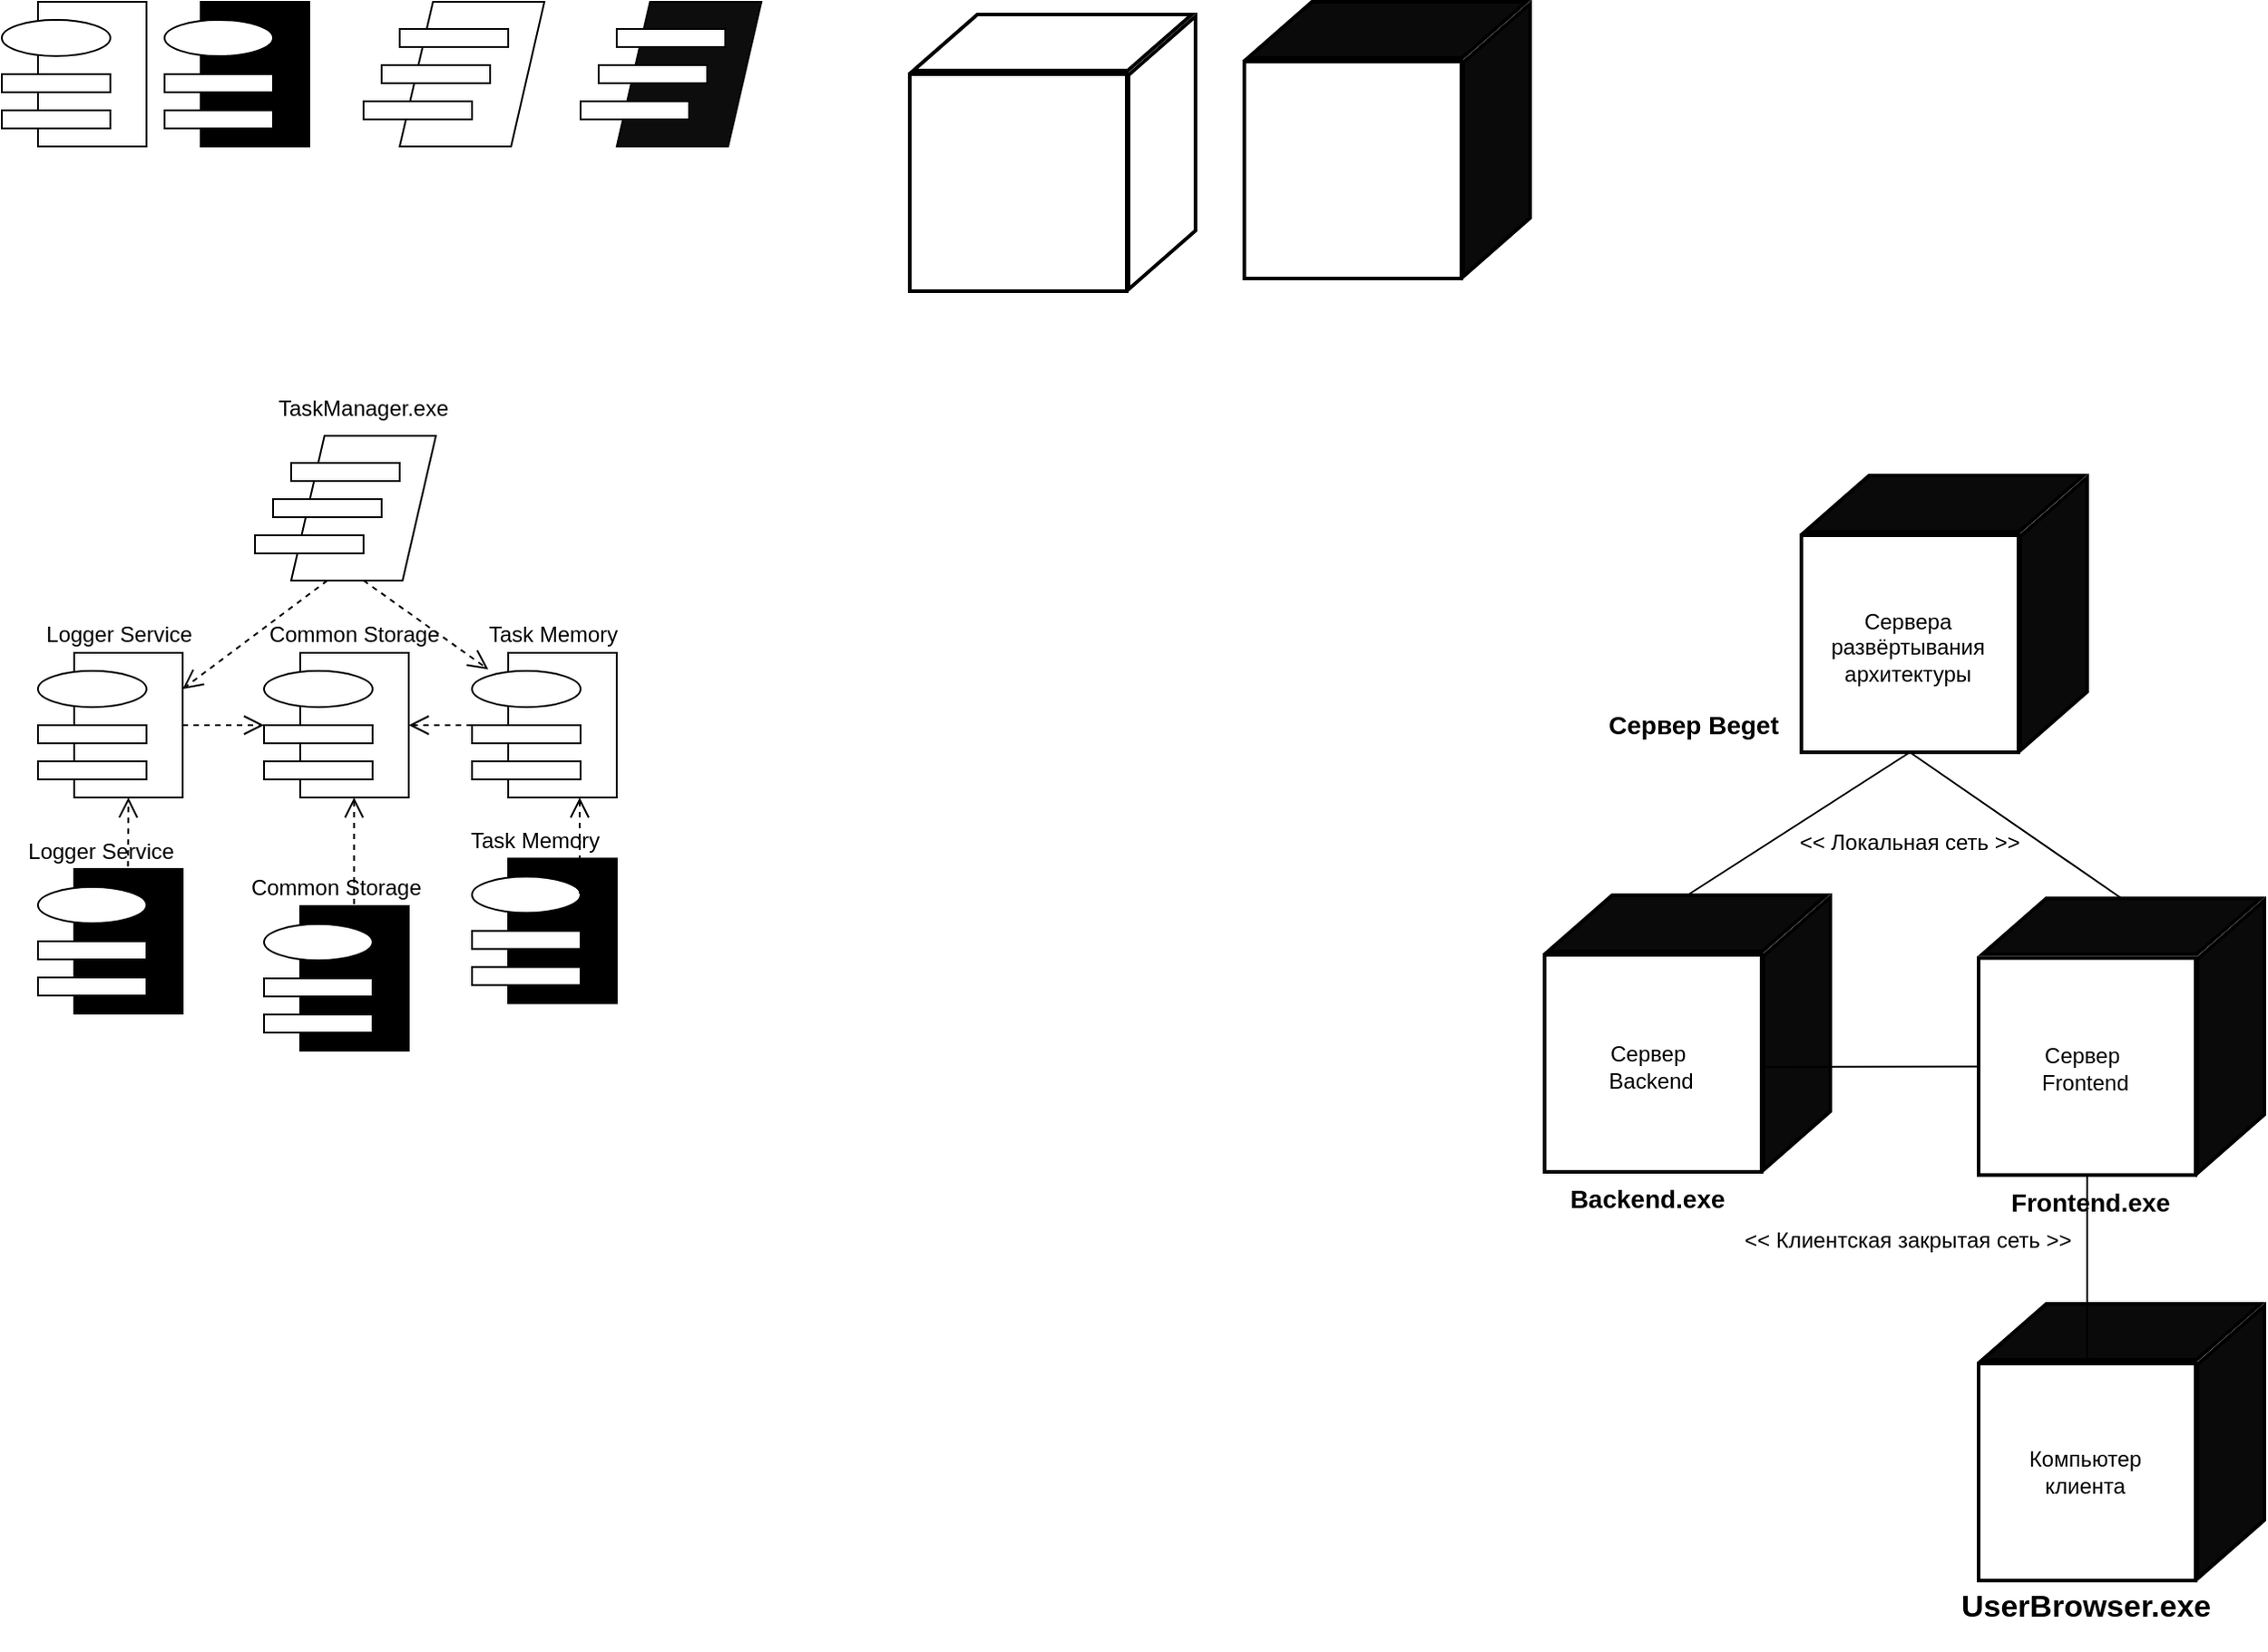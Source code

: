 <mxfile version="22.1.7" type="device" pages="2">
  <diagram name="Страница — 1" id="aznYYlsecAIpknGYzvQr">
    <mxGraphModel dx="1242" dy="873" grid="0" gridSize="10" guides="1" tooltips="1" connect="1" arrows="1" fold="1" page="0" pageScale="1" pageWidth="827" pageHeight="1169" math="0" shadow="0">
      <root>
        <mxCell id="0" />
        <mxCell id="1" parent="0" />
        <mxCell id="as55FZBP9PHz0eSYejkv-1" value="" style="rounded=0;whiteSpace=wrap;html=1;" parent="1" vertex="1">
          <mxGeometry x="40" y="40" width="60" height="80" as="geometry" />
        </mxCell>
        <mxCell id="as55FZBP9PHz0eSYejkv-2" value="" style="rounded=0;whiteSpace=wrap;html=1;" parent="1" vertex="1">
          <mxGeometry x="20" y="100" width="60" height="10" as="geometry" />
        </mxCell>
        <mxCell id="as55FZBP9PHz0eSYejkv-3" value="" style="rounded=0;whiteSpace=wrap;html=1;" parent="1" vertex="1">
          <mxGeometry x="20" y="80" width="60" height="10" as="geometry" />
        </mxCell>
        <mxCell id="as55FZBP9PHz0eSYejkv-4" value="" style="ellipse;whiteSpace=wrap;html=1;" parent="1" vertex="1">
          <mxGeometry x="20" y="50" width="60" height="20" as="geometry" />
        </mxCell>
        <mxCell id="as55FZBP9PHz0eSYejkv-5" value="" style="rounded=0;whiteSpace=wrap;html=1;fillColor=#000000;" parent="1" vertex="1">
          <mxGeometry x="130" y="40" width="60" height="80" as="geometry" />
        </mxCell>
        <mxCell id="as55FZBP9PHz0eSYejkv-6" value="" style="rounded=0;whiteSpace=wrap;html=1;" parent="1" vertex="1">
          <mxGeometry x="110" y="100" width="60" height="10" as="geometry" />
        </mxCell>
        <mxCell id="as55FZBP9PHz0eSYejkv-7" value="" style="rounded=0;whiteSpace=wrap;html=1;" parent="1" vertex="1">
          <mxGeometry x="110" y="80" width="60" height="10" as="geometry" />
        </mxCell>
        <mxCell id="as55FZBP9PHz0eSYejkv-8" value="" style="ellipse;whiteSpace=wrap;html=1;" parent="1" vertex="1">
          <mxGeometry x="110" y="50" width="60" height="20" as="geometry" />
        </mxCell>
        <mxCell id="as55FZBP9PHz0eSYejkv-9" value="" style="shape=parallelogram;html=1;strokeWidth=1;perimeter=parallelogramPerimeter;whiteSpace=wrap;rounded=0;arcSize=12;size=0.23;" parent="1" vertex="1">
          <mxGeometry x="240" y="40" width="80" height="80" as="geometry" />
        </mxCell>
        <mxCell id="as55FZBP9PHz0eSYejkv-11" value="" style="rounded=0;whiteSpace=wrap;html=1;" parent="1" vertex="1">
          <mxGeometry x="230" y="75" width="60" height="10" as="geometry" />
        </mxCell>
        <mxCell id="as55FZBP9PHz0eSYejkv-12" value="" style="rounded=0;whiteSpace=wrap;html=1;" parent="1" vertex="1">
          <mxGeometry x="220" y="95" width="60" height="10" as="geometry" />
        </mxCell>
        <mxCell id="as55FZBP9PHz0eSYejkv-13" value="" style="rounded=0;whiteSpace=wrap;html=1;" parent="1" vertex="1">
          <mxGeometry x="240" y="55" width="60" height="10" as="geometry" />
        </mxCell>
        <mxCell id="as55FZBP9PHz0eSYejkv-14" value="" style="shape=parallelogram;html=1;strokeWidth=1;perimeter=parallelogramPerimeter;whiteSpace=wrap;rounded=0;arcSize=12;size=0.23;fillColor=#0D0D0D;" parent="1" vertex="1">
          <mxGeometry x="360" y="40" width="80" height="80" as="geometry" />
        </mxCell>
        <mxCell id="as55FZBP9PHz0eSYejkv-15" value="" style="rounded=0;whiteSpace=wrap;html=1;" parent="1" vertex="1">
          <mxGeometry x="350" y="75" width="60" height="10" as="geometry" />
        </mxCell>
        <mxCell id="as55FZBP9PHz0eSYejkv-16" value="" style="rounded=0;whiteSpace=wrap;html=1;" parent="1" vertex="1">
          <mxGeometry x="340" y="95" width="60" height="10" as="geometry" />
        </mxCell>
        <mxCell id="as55FZBP9PHz0eSYejkv-17" value="" style="rounded=0;whiteSpace=wrap;html=1;" parent="1" vertex="1">
          <mxGeometry x="360" y="55" width="60" height="10" as="geometry" />
        </mxCell>
        <mxCell id="as55FZBP9PHz0eSYejkv-19" value="" style="shape=parallelogram;html=1;strokeWidth=1;perimeter=parallelogramPerimeter;whiteSpace=wrap;rounded=0;arcSize=12;size=0.23;" parent="1" vertex="1">
          <mxGeometry x="180" y="280" width="80" height="80" as="geometry" />
        </mxCell>
        <mxCell id="as55FZBP9PHz0eSYejkv-20" value="" style="rounded=0;whiteSpace=wrap;html=1;" parent="1" vertex="1">
          <mxGeometry x="170" y="315" width="60" height="10" as="geometry" />
        </mxCell>
        <mxCell id="as55FZBP9PHz0eSYejkv-21" value="" style="rounded=0;whiteSpace=wrap;html=1;" parent="1" vertex="1">
          <mxGeometry x="160" y="335" width="60" height="10" as="geometry" />
        </mxCell>
        <mxCell id="as55FZBP9PHz0eSYejkv-22" value="" style="rounded=0;whiteSpace=wrap;html=1;" parent="1" vertex="1">
          <mxGeometry x="180" y="295" width="60" height="10" as="geometry" />
        </mxCell>
        <mxCell id="as55FZBP9PHz0eSYejkv-23" value="TaskManager.exe" style="text;html=1;strokeColor=none;fillColor=none;align=center;verticalAlign=middle;whiteSpace=wrap;rounded=0;" parent="1" vertex="1">
          <mxGeometry x="160" y="250" width="120" height="30" as="geometry" />
        </mxCell>
        <mxCell id="as55FZBP9PHz0eSYejkv-24" value="" style="rounded=0;whiteSpace=wrap;html=1;" parent="1" vertex="1">
          <mxGeometry x="60" y="400" width="60" height="80" as="geometry" />
        </mxCell>
        <mxCell id="as55FZBP9PHz0eSYejkv-25" value="" style="rounded=0;whiteSpace=wrap;html=1;" parent="1" vertex="1">
          <mxGeometry x="40" y="460" width="60" height="10" as="geometry" />
        </mxCell>
        <mxCell id="as55FZBP9PHz0eSYejkv-26" value="" style="rounded=0;whiteSpace=wrap;html=1;" parent="1" vertex="1">
          <mxGeometry x="40" y="440" width="60" height="10" as="geometry" />
        </mxCell>
        <mxCell id="as55FZBP9PHz0eSYejkv-27" value="" style="ellipse;whiteSpace=wrap;html=1;" parent="1" vertex="1">
          <mxGeometry x="40" y="410" width="60" height="20" as="geometry" />
        </mxCell>
        <mxCell id="as55FZBP9PHz0eSYejkv-28" value="" style="endArrow=open;html=1;rounded=0;endFill=0;dashed=1;endSize=9;exitX=0.25;exitY=1;exitDx=0;exitDy=0;entryX=1;entryY=0.25;entryDx=0;entryDy=0;" parent="1" source="as55FZBP9PHz0eSYejkv-19" target="as55FZBP9PHz0eSYejkv-24" edge="1">
          <mxGeometry width="50" height="50" relative="1" as="geometry">
            <mxPoint x="25" y="280" as="sourcePoint" />
            <mxPoint x="75" y="230" as="targetPoint" />
          </mxGeometry>
        </mxCell>
        <mxCell id="as55FZBP9PHz0eSYejkv-29" value="Logger Service" style="text;html=1;strokeColor=none;fillColor=none;align=center;verticalAlign=middle;whiteSpace=wrap;rounded=0;" parent="1" vertex="1">
          <mxGeometry x="40" y="380" width="90" height="20" as="geometry" />
        </mxCell>
        <mxCell id="as55FZBP9PHz0eSYejkv-30" value="" style="rounded=0;whiteSpace=wrap;html=1;fillColor=#000000;" parent="1" vertex="1">
          <mxGeometry x="60" y="519.5" width="60" height="80" as="geometry" />
        </mxCell>
        <mxCell id="as55FZBP9PHz0eSYejkv-31" value="" style="rounded=0;whiteSpace=wrap;html=1;" parent="1" vertex="1">
          <mxGeometry x="40" y="579.5" width="60" height="10" as="geometry" />
        </mxCell>
        <mxCell id="as55FZBP9PHz0eSYejkv-32" value="" style="rounded=0;whiteSpace=wrap;html=1;" parent="1" vertex="1">
          <mxGeometry x="40" y="559.5" width="60" height="10" as="geometry" />
        </mxCell>
        <mxCell id="as55FZBP9PHz0eSYejkv-33" value="" style="ellipse;whiteSpace=wrap;html=1;" parent="1" vertex="1">
          <mxGeometry x="40" y="529.5" width="60" height="20" as="geometry" />
        </mxCell>
        <mxCell id="as55FZBP9PHz0eSYejkv-34" value="Logger Service" style="text;html=1;strokeColor=none;fillColor=none;align=center;verticalAlign=middle;whiteSpace=wrap;rounded=0;" parent="1" vertex="1">
          <mxGeometry x="30" y="499.5" width="90" height="20" as="geometry" />
        </mxCell>
        <mxCell id="as55FZBP9PHz0eSYejkv-35" value="" style="endArrow=open;html=1;rounded=0;endFill=0;dashed=1;endSize=9;exitX=0.664;exitY=0.933;exitDx=0;exitDy=0;entryX=0.5;entryY=1;entryDx=0;entryDy=0;exitPerimeter=0;" parent="1" source="as55FZBP9PHz0eSYejkv-34" target="as55FZBP9PHz0eSYejkv-24" edge="1">
          <mxGeometry width="50" height="50" relative="1" as="geometry">
            <mxPoint x="230" y="370" as="sourcePoint" />
            <mxPoint x="130" y="430" as="targetPoint" />
          </mxGeometry>
        </mxCell>
        <mxCell id="as55FZBP9PHz0eSYejkv-36" value="" style="rounded=0;whiteSpace=wrap;html=1;" parent="1" vertex="1">
          <mxGeometry x="300" y="400" width="60" height="80" as="geometry" />
        </mxCell>
        <mxCell id="as55FZBP9PHz0eSYejkv-37" value="" style="rounded=0;whiteSpace=wrap;html=1;" parent="1" vertex="1">
          <mxGeometry x="280" y="460" width="60" height="10" as="geometry" />
        </mxCell>
        <mxCell id="as55FZBP9PHz0eSYejkv-38" value="" style="rounded=0;whiteSpace=wrap;html=1;" parent="1" vertex="1">
          <mxGeometry x="280" y="440" width="60" height="10" as="geometry" />
        </mxCell>
        <mxCell id="as55FZBP9PHz0eSYejkv-39" value="" style="ellipse;whiteSpace=wrap;html=1;" parent="1" vertex="1">
          <mxGeometry x="280" y="410" width="60" height="20" as="geometry" />
        </mxCell>
        <mxCell id="as55FZBP9PHz0eSYejkv-40" value="Task Memory" style="text;html=1;strokeColor=none;fillColor=none;align=center;verticalAlign=middle;whiteSpace=wrap;rounded=0;" parent="1" vertex="1">
          <mxGeometry x="280" y="380" width="90" height="20" as="geometry" />
        </mxCell>
        <mxCell id="as55FZBP9PHz0eSYejkv-41" value="" style="rounded=0;whiteSpace=wrap;html=1;fillColor=#000000;" parent="1" vertex="1">
          <mxGeometry x="300" y="513.75" width="60" height="80" as="geometry" />
        </mxCell>
        <mxCell id="as55FZBP9PHz0eSYejkv-42" value="" style="rounded=0;whiteSpace=wrap;html=1;" parent="1" vertex="1">
          <mxGeometry x="280" y="573.75" width="60" height="10" as="geometry" />
        </mxCell>
        <mxCell id="as55FZBP9PHz0eSYejkv-43" value="" style="rounded=0;whiteSpace=wrap;html=1;" parent="1" vertex="1">
          <mxGeometry x="280" y="553.75" width="60" height="10" as="geometry" />
        </mxCell>
        <mxCell id="as55FZBP9PHz0eSYejkv-44" value="" style="ellipse;whiteSpace=wrap;html=1;" parent="1" vertex="1">
          <mxGeometry x="280" y="523.75" width="60" height="20" as="geometry" />
        </mxCell>
        <mxCell id="as55FZBP9PHz0eSYejkv-45" value="Task Memory" style="text;html=1;strokeColor=none;fillColor=none;align=center;verticalAlign=middle;whiteSpace=wrap;rounded=0;" parent="1" vertex="1">
          <mxGeometry x="270" y="493.75" width="90" height="20" as="geometry" />
        </mxCell>
        <mxCell id="as55FZBP9PHz0eSYejkv-46" value="" style="endArrow=open;html=1;rounded=0;endFill=0;dashed=1;endSize=9;exitX=0.5;exitY=1;exitDx=0;exitDy=0;entryX=0.15;entryY=-0.043;entryDx=0;entryDy=0;entryPerimeter=0;" parent="1" source="as55FZBP9PHz0eSYejkv-19" target="as55FZBP9PHz0eSYejkv-39" edge="1">
          <mxGeometry width="50" height="50" relative="1" as="geometry">
            <mxPoint x="230" y="370" as="sourcePoint" />
            <mxPoint x="130" y="430" as="targetPoint" />
          </mxGeometry>
        </mxCell>
        <mxCell id="as55FZBP9PHz0eSYejkv-47" value="" style="endArrow=open;html=1;rounded=0;endFill=0;dashed=1;endSize=9;exitX=0.664;exitY=0.933;exitDx=0;exitDy=0;entryX=0.5;entryY=1;entryDx=0;entryDy=0;exitPerimeter=0;" parent="1" edge="1">
          <mxGeometry width="50" height="50" relative="1" as="geometry">
            <mxPoint x="339.52" y="539" as="sourcePoint" />
            <mxPoint x="339.52" y="480" as="targetPoint" />
          </mxGeometry>
        </mxCell>
        <mxCell id="as55FZBP9PHz0eSYejkv-49" value="" style="rounded=0;whiteSpace=wrap;html=1;" parent="1" vertex="1">
          <mxGeometry x="185" y="400" width="60" height="80" as="geometry" />
        </mxCell>
        <mxCell id="as55FZBP9PHz0eSYejkv-50" value="" style="rounded=0;whiteSpace=wrap;html=1;" parent="1" vertex="1">
          <mxGeometry x="165" y="460" width="60" height="10" as="geometry" />
        </mxCell>
        <mxCell id="as55FZBP9PHz0eSYejkv-51" value="" style="rounded=0;whiteSpace=wrap;html=1;" parent="1" vertex="1">
          <mxGeometry x="165" y="440" width="60" height="10" as="geometry" />
        </mxCell>
        <mxCell id="as55FZBP9PHz0eSYejkv-52" value="" style="ellipse;whiteSpace=wrap;html=1;" parent="1" vertex="1">
          <mxGeometry x="165" y="410" width="60" height="20" as="geometry" />
        </mxCell>
        <mxCell id="as55FZBP9PHz0eSYejkv-53" value="Common Storage" style="text;html=1;strokeColor=none;fillColor=none;align=center;verticalAlign=middle;whiteSpace=wrap;rounded=0;" parent="1" vertex="1">
          <mxGeometry x="165" y="380" width="100" height="20" as="geometry" />
        </mxCell>
        <mxCell id="as55FZBP9PHz0eSYejkv-54" value="" style="rounded=0;whiteSpace=wrap;html=1;fillColor=#000000;" parent="1" vertex="1">
          <mxGeometry x="185" y="540" width="60" height="80" as="geometry" />
        </mxCell>
        <mxCell id="as55FZBP9PHz0eSYejkv-55" value="" style="rounded=0;whiteSpace=wrap;html=1;" parent="1" vertex="1">
          <mxGeometry x="165" y="600" width="60" height="10" as="geometry" />
        </mxCell>
        <mxCell id="as55FZBP9PHz0eSYejkv-56" value="" style="rounded=0;whiteSpace=wrap;html=1;" parent="1" vertex="1">
          <mxGeometry x="165" y="580" width="60" height="10" as="geometry" />
        </mxCell>
        <mxCell id="as55FZBP9PHz0eSYejkv-57" value="" style="ellipse;whiteSpace=wrap;html=1;" parent="1" vertex="1">
          <mxGeometry x="165" y="550" width="60" height="20" as="geometry" />
        </mxCell>
        <mxCell id="as55FZBP9PHz0eSYejkv-58" value="Common Storage" style="text;html=1;strokeColor=none;fillColor=none;align=center;verticalAlign=middle;whiteSpace=wrap;rounded=0;" parent="1" vertex="1">
          <mxGeometry x="155" y="520" width="100" height="20" as="geometry" />
        </mxCell>
        <mxCell id="as55FZBP9PHz0eSYejkv-59" value="" style="endArrow=open;html=1;rounded=0;endFill=0;dashed=1;endSize=9;exitX=0.664;exitY=0.933;exitDx=0;exitDy=0;entryX=0.5;entryY=1;entryDx=0;entryDy=0;exitPerimeter=0;" parent="1" edge="1">
          <mxGeometry width="50" height="50" relative="1" as="geometry">
            <mxPoint x="214.76" y="539" as="sourcePoint" />
            <mxPoint x="214.76" y="480" as="targetPoint" />
          </mxGeometry>
        </mxCell>
        <mxCell id="as55FZBP9PHz0eSYejkv-62" value="" style="shape=parallelogram;html=1;strokeWidth=2;perimeter=parallelogramPerimeter;whiteSpace=wrap;rounded=0;arcSize=12;size=0.23;" parent="1" vertex="1">
          <mxGeometry x="524" y="47" width="154" height="31" as="geometry" />
        </mxCell>
        <mxCell id="as55FZBP9PHz0eSYejkv-63" value="" style="rounded=0;whiteSpace=wrap;html=1;strokeWidth=2;" parent="1" vertex="1">
          <mxGeometry x="522" y="80" width="120" height="120" as="geometry" />
        </mxCell>
        <mxCell id="as55FZBP9PHz0eSYejkv-64" value="" style="shape=parallelogram;html=1;strokeWidth=2;perimeter=parallelogramPerimeter;whiteSpace=wrap;rounded=0;arcSize=12;size=0.215;rotation=90;flipH=1;" parent="1" vertex="1">
          <mxGeometry x="586" y="105" width="151" height="37" as="geometry" />
        </mxCell>
        <mxCell id="as55FZBP9PHz0eSYejkv-65" value="" style="shape=parallelogram;html=1;strokeWidth=2;perimeter=parallelogramPerimeter;whiteSpace=wrap;rounded=0;arcSize=12;size=0.23;fillColor=#0A0A0A;" parent="1" vertex="1">
          <mxGeometry x="709" y="40" width="154" height="31" as="geometry" />
        </mxCell>
        <mxCell id="as55FZBP9PHz0eSYejkv-66" value="" style="rounded=0;whiteSpace=wrap;html=1;strokeWidth=2;" parent="1" vertex="1">
          <mxGeometry x="707" y="73" width="120" height="120" as="geometry" />
        </mxCell>
        <mxCell id="as55FZBP9PHz0eSYejkv-67" value="" style="shape=parallelogram;html=1;strokeWidth=2;perimeter=parallelogramPerimeter;whiteSpace=wrap;rounded=0;arcSize=12;size=0.215;rotation=90;flipH=1;fillColor=#0A0A0A;" parent="1" vertex="1">
          <mxGeometry x="771" y="98" width="151" height="37" as="geometry" />
        </mxCell>
        <mxCell id="as55FZBP9PHz0eSYejkv-68" value="" style="shape=parallelogram;html=1;strokeWidth=2;perimeter=parallelogramPerimeter;whiteSpace=wrap;rounded=0;arcSize=12;size=0.23;fillColor=#0A0A0A;" parent="1" vertex="1">
          <mxGeometry x="1017" y="302" width="154" height="31" as="geometry" />
        </mxCell>
        <mxCell id="as55FZBP9PHz0eSYejkv-69" value="" style="rounded=0;whiteSpace=wrap;html=1;strokeWidth=2;" parent="1" vertex="1">
          <mxGeometry x="1015" y="335" width="120" height="120" as="geometry" />
        </mxCell>
        <mxCell id="as55FZBP9PHz0eSYejkv-70" value="" style="shape=parallelogram;html=1;strokeWidth=2;perimeter=parallelogramPerimeter;whiteSpace=wrap;rounded=0;arcSize=12;size=0.215;rotation=90;flipH=1;fillColor=#0A0A0A;" parent="1" vertex="1">
          <mxGeometry x="1079" y="360" width="151" height="37" as="geometry" />
        </mxCell>
        <mxCell id="as55FZBP9PHz0eSYejkv-71" value="Сервера&lt;br&gt;развёртывания&lt;br&gt;архитектуры" style="text;html=1;strokeColor=none;fillColor=none;align=center;verticalAlign=middle;whiteSpace=wrap;rounded=0;" parent="1" vertex="1">
          <mxGeometry x="1022" y="344" width="104" height="105" as="geometry" />
        </mxCell>
        <mxCell id="as55FZBP9PHz0eSYejkv-72" value="" style="shape=parallelogram;html=1;strokeWidth=2;perimeter=parallelogramPerimeter;whiteSpace=wrap;rounded=0;arcSize=12;size=0.23;fillColor=#0A0A0A;" parent="1" vertex="1">
          <mxGeometry x="875" y="534" width="154" height="31" as="geometry" />
        </mxCell>
        <mxCell id="as55FZBP9PHz0eSYejkv-73" value="" style="rounded=0;whiteSpace=wrap;html=1;strokeWidth=2;" parent="1" vertex="1">
          <mxGeometry x="873" y="567" width="120" height="120" as="geometry" />
        </mxCell>
        <mxCell id="as55FZBP9PHz0eSYejkv-74" value="" style="shape=parallelogram;html=1;strokeWidth=2;perimeter=parallelogramPerimeter;whiteSpace=wrap;rounded=0;arcSize=12;size=0.215;rotation=90;flipH=1;fillColor=#0A0A0A;" parent="1" vertex="1">
          <mxGeometry x="937" y="592" width="151" height="37" as="geometry" />
        </mxCell>
        <mxCell id="as55FZBP9PHz0eSYejkv-75" value="Сервер&amp;nbsp;&lt;br&gt;Backend" style="text;html=1;strokeColor=none;fillColor=none;align=center;verticalAlign=middle;whiteSpace=wrap;rounded=0;" parent="1" vertex="1">
          <mxGeometry x="880" y="576" width="104" height="105" as="geometry" />
        </mxCell>
        <mxCell id="as55FZBP9PHz0eSYejkv-76" value="" style="shape=parallelogram;html=1;strokeWidth=2;perimeter=parallelogramPerimeter;whiteSpace=wrap;rounded=0;arcSize=12;size=0.23;fillColor=#0A0A0A;" parent="1" vertex="1">
          <mxGeometry x="1115" y="535.75" width="154" height="31" as="geometry" />
        </mxCell>
        <mxCell id="as55FZBP9PHz0eSYejkv-77" value="" style="rounded=0;whiteSpace=wrap;html=1;strokeWidth=2;" parent="1" vertex="1">
          <mxGeometry x="1113" y="568.75" width="120" height="120" as="geometry" />
        </mxCell>
        <mxCell id="as55FZBP9PHz0eSYejkv-78" value="" style="shape=parallelogram;html=1;strokeWidth=2;perimeter=parallelogramPerimeter;whiteSpace=wrap;rounded=0;arcSize=12;size=0.215;rotation=90;flipH=1;fillColor=#0A0A0A;" parent="1" vertex="1">
          <mxGeometry x="1177" y="593.75" width="151" height="37" as="geometry" />
        </mxCell>
        <mxCell id="as55FZBP9PHz0eSYejkv-79" value="Сервер&amp;nbsp;&lt;br&gt;Frontend" style="text;html=1;strokeColor=none;fillColor=none;align=center;verticalAlign=middle;whiteSpace=wrap;rounded=0;" parent="1" vertex="1">
          <mxGeometry x="1120" y="577.75" width="104" height="105" as="geometry" />
        </mxCell>
        <mxCell id="as55FZBP9PHz0eSYejkv-96" value="" style="endArrow=none;html=1;rounded=0;exitX=0.5;exitY=0;exitDx=0;exitDy=0;entryX=0.5;entryY=1;entryDx=0;entryDy=0;" parent="1" source="as55FZBP9PHz0eSYejkv-72" target="as55FZBP9PHz0eSYejkv-69" edge="1">
          <mxGeometry width="50" height="50" relative="1" as="geometry">
            <mxPoint x="1005" y="505" as="sourcePoint" />
            <mxPoint x="1055" y="455" as="targetPoint" />
          </mxGeometry>
        </mxCell>
        <mxCell id="as55FZBP9PHz0eSYejkv-102" value="" style="shape=parallelogram;html=1;strokeWidth=2;perimeter=parallelogramPerimeter;whiteSpace=wrap;rounded=0;arcSize=12;size=0.23;fillColor=#0A0A0A;" parent="1" vertex="1">
          <mxGeometry x="1115" y="760" width="154" height="31" as="geometry" />
        </mxCell>
        <mxCell id="as55FZBP9PHz0eSYejkv-103" value="" style="rounded=0;whiteSpace=wrap;html=1;strokeWidth=2;" parent="1" vertex="1">
          <mxGeometry x="1113" y="793" width="120" height="120" as="geometry" />
        </mxCell>
        <mxCell id="as55FZBP9PHz0eSYejkv-104" value="" style="shape=parallelogram;html=1;strokeWidth=2;perimeter=parallelogramPerimeter;whiteSpace=wrap;rounded=0;arcSize=12;size=0.215;rotation=90;flipH=1;fillColor=#0A0A0A;" parent="1" vertex="1">
          <mxGeometry x="1177" y="818" width="151" height="37" as="geometry" />
        </mxCell>
        <mxCell id="as55FZBP9PHz0eSYejkv-105" value="Компьютер&lt;br&gt;клиента" style="text;html=1;strokeColor=none;fillColor=none;align=center;verticalAlign=middle;whiteSpace=wrap;rounded=0;" parent="1" vertex="1">
          <mxGeometry x="1120" y="800.5" width="104" height="105" as="geometry" />
        </mxCell>
        <mxCell id="as55FZBP9PHz0eSYejkv-110" value="UserBrowser.exe" style="text;html=1;strokeColor=none;fillColor=none;align=center;verticalAlign=middle;whiteSpace=wrap;rounded=0;fontStyle=1;fontSize=17;" parent="1" vertex="1">
          <mxGeometry x="1092.5" y="913" width="159" height="30" as="geometry" />
        </mxCell>
        <mxCell id="as55FZBP9PHz0eSYejkv-111" style="edgeStyle=orthogonalEdgeStyle;rounded=0;orthogonalLoop=1;jettySize=auto;html=1;exitX=0.5;exitY=1;exitDx=0;exitDy=0;" parent="1" source="as55FZBP9PHz0eSYejkv-110" target="as55FZBP9PHz0eSYejkv-110" edge="1">
          <mxGeometry relative="1" as="geometry" />
        </mxCell>
        <mxCell id="as55FZBP9PHz0eSYejkv-113" value="Backend.exe" style="text;html=1;strokeColor=none;fillColor=none;align=center;verticalAlign=top;whiteSpace=wrap;rounded=0;fontStyle=1;fontSize=14;" parent="1" vertex="1">
          <mxGeometry x="870" y="687" width="120" height="30" as="geometry" />
        </mxCell>
        <mxCell id="as55FZBP9PHz0eSYejkv-114" value="Frontend.exe" style="text;html=1;strokeColor=none;fillColor=none;align=center;verticalAlign=middle;whiteSpace=wrap;rounded=0;fontStyle=1;fontSize=14;" parent="1" vertex="1">
          <mxGeometry x="1110" y="688.75" width="130" height="30" as="geometry" />
        </mxCell>
        <mxCell id="as55FZBP9PHz0eSYejkv-115" value="&amp;lt;&amp;lt; Локальная сеть &amp;gt;&amp;gt;" style="text;html=1;strokeColor=none;fillColor=none;align=center;verticalAlign=middle;whiteSpace=wrap;rounded=0;fontSize=12;" parent="1" vertex="1">
          <mxGeometry x="995" y="490" width="160" height="30" as="geometry" />
        </mxCell>
        <mxCell id="as55FZBP9PHz0eSYejkv-117" value="&amp;lt;&amp;lt; Клиентская закрытая сеть &amp;gt;&amp;gt;" style="text;html=1;strokeColor=none;fillColor=none;align=center;verticalAlign=middle;whiteSpace=wrap;rounded=0;fontSize=12;" parent="1" vertex="1">
          <mxGeometry x="959" y="710" width="230" height="30" as="geometry" />
        </mxCell>
        <mxCell id="as55FZBP9PHz0eSYejkv-118" value="" style="endArrow=none;html=1;rounded=0;exitX=0.5;exitY=0;exitDx=0;exitDy=0;entryX=0;entryY=0.5;entryDx=0;entryDy=0;" parent="1" target="as55FZBP9PHz0eSYejkv-77" edge="1">
          <mxGeometry width="50" height="50" relative="1" as="geometry">
            <mxPoint x="994" y="629" as="sourcePoint" />
            <mxPoint x="1168" y="619" as="targetPoint" />
          </mxGeometry>
        </mxCell>
        <mxCell id="as55FZBP9PHz0eSYejkv-119" value="" style="endArrow=none;html=1;rounded=0;exitX=0.5;exitY=0;exitDx=0;exitDy=0;entryX=0.5;entryY=1;entryDx=0;entryDy=0;" parent="1" source="as55FZBP9PHz0eSYejkv-103" target="as55FZBP9PHz0eSYejkv-77" edge="1">
          <mxGeometry width="50" height="50" relative="1" as="geometry">
            <mxPoint x="1079" y="780" as="sourcePoint" />
            <mxPoint x="1253" y="770" as="targetPoint" />
          </mxGeometry>
        </mxCell>
        <mxCell id="as55FZBP9PHz0eSYejkv-112" value="Сервер Beget" style="text;html=1;strokeColor=none;fillColor=none;align=center;verticalAlign=top;whiteSpace=wrap;rounded=0;fontStyle=1;fontSize=14;" parent="1" vertex="1">
          <mxGeometry x="898" y="425" width="115" height="30" as="geometry" />
        </mxCell>
        <mxCell id="H7NPXQ82Ex4Oxz9tIVXe-3" value="" style="endArrow=none;html=1;rounded=0;exitX=0.5;exitY=0;exitDx=0;exitDy=0;entryX=0.5;entryY=1;entryDx=0;entryDy=0;" parent="1" source="as55FZBP9PHz0eSYejkv-76" target="as55FZBP9PHz0eSYejkv-69" edge="1">
          <mxGeometry width="50" height="50" relative="1" as="geometry">
            <mxPoint x="962" y="544" as="sourcePoint" />
            <mxPoint x="1085" y="465" as="targetPoint" />
          </mxGeometry>
        </mxCell>
        <mxCell id="H7NPXQ82Ex4Oxz9tIVXe-5" value="" style="endArrow=open;html=1;rounded=0;endFill=0;dashed=1;endSize=9;exitX=1;exitY=0.5;exitDx=0;exitDy=0;entryX=0;entryY=0;entryDx=0;entryDy=0;" parent="1" source="as55FZBP9PHz0eSYejkv-24" target="as55FZBP9PHz0eSYejkv-51" edge="1">
          <mxGeometry width="50" height="50" relative="1" as="geometry">
            <mxPoint x="210" y="370" as="sourcePoint" />
            <mxPoint x="130" y="430" as="targetPoint" />
          </mxGeometry>
        </mxCell>
        <mxCell id="H7NPXQ82Ex4Oxz9tIVXe-6" value="" style="endArrow=open;html=1;rounded=0;endFill=0;dashed=1;endSize=9;exitX=0;exitY=0;exitDx=0;exitDy=0;entryX=1;entryY=0.5;entryDx=0;entryDy=0;" parent="1" source="as55FZBP9PHz0eSYejkv-38" target="as55FZBP9PHz0eSYejkv-49" edge="1">
          <mxGeometry width="50" height="50" relative="1" as="geometry">
            <mxPoint x="220" y="380" as="sourcePoint" />
            <mxPoint x="250" y="440" as="targetPoint" />
          </mxGeometry>
        </mxCell>
      </root>
    </mxGraphModel>
  </diagram>
  <diagram id="VYINGSr7leniOhahJ1G_" name="Страница — 2">
    <mxGraphModel dx="457" dy="-998" grid="0" gridSize="10" guides="1" tooltips="1" connect="1" arrows="1" fold="1" page="0" pageScale="1" pageWidth="827" pageHeight="1169" math="0" shadow="0">
      <root>
        <mxCell id="0" />
        <mxCell id="1" parent="0" />
        <mxCell id="Ja5siZIOYtbjYb3tAvcG-1" value="Павел: Пользователь" style="shape=umlActor;verticalLabelPosition=bottom;verticalAlign=top;html=1;outlineConnect=0;fontStyle=4;fontSize=8;" parent="1" vertex="1">
          <mxGeometry x="470" y="1692.5" width="20" height="45" as="geometry" />
        </mxCell>
        <mxCell id="Ja5siZIOYtbjYb3tAvcG-3" value="Форма подтверждения" style="rounded=0;whiteSpace=wrap;html=1;fontStyle=4" parent="1" vertex="1">
          <mxGeometry x="680" y="1710" width="120" height="35" as="geometry" />
        </mxCell>
        <mxCell id="Ja5siZIOYtbjYb3tAvcG-4" value="Контроллер регистрации" style="rounded=0;whiteSpace=wrap;html=1;fontStyle=4" parent="1" vertex="1">
          <mxGeometry x="820" y="1710" width="120" height="35" as="geometry" />
        </mxCell>
        <mxCell id="Ja5siZIOYtbjYb3tAvcG-5" value="Форма регистрации" style="rounded=0;whiteSpace=wrap;html=1;fontStyle=4" parent="1" vertex="1">
          <mxGeometry x="540" y="1710" width="120" height="35" as="geometry" />
        </mxCell>
        <mxCell id="Ja5siZIOYtbjYb3tAvcG-6" value="" style="endArrow=none;dashed=1;html=1;rounded=0;" parent="1" edge="1">
          <mxGeometry width="50" height="50" relative="1" as="geometry">
            <mxPoint x="480" y="2210" as="sourcePoint" />
            <mxPoint x="480" y="1760" as="targetPoint" />
          </mxGeometry>
        </mxCell>
        <mxCell id="Ja5siZIOYtbjYb3tAvcG-7" value="" style="endArrow=none;dashed=1;html=1;rounded=0;" parent="1" edge="1">
          <mxGeometry width="50" height="50" relative="1" as="geometry">
            <mxPoint x="600" y="2210" as="sourcePoint" />
            <mxPoint x="599.71" y="1760" as="targetPoint" />
          </mxGeometry>
        </mxCell>
        <mxCell id="Ja5siZIOYtbjYb3tAvcG-9" value="" style="endArrow=none;dashed=1;html=1;rounded=0;" parent="1" edge="1">
          <mxGeometry width="50" height="50" relative="1" as="geometry">
            <mxPoint x="739.96" y="2210" as="sourcePoint" />
            <mxPoint x="739.67" y="1760" as="targetPoint" />
          </mxGeometry>
        </mxCell>
        <mxCell id="Ja5siZIOYtbjYb3tAvcG-10" value="" style="endArrow=none;dashed=1;html=1;rounded=0;" parent="1" edge="1">
          <mxGeometry width="50" height="50" relative="1" as="geometry">
            <mxPoint x="880" y="2210" as="sourcePoint" />
            <mxPoint x="879.71" y="1760" as="targetPoint" />
          </mxGeometry>
        </mxCell>
        <mxCell id="Ja5siZIOYtbjYb3tAvcG-11" value="" style="endArrow=open;html=1;rounded=0;endFill=0;" parent="1" edge="1">
          <mxGeometry width="50" height="50" relative="1" as="geometry">
            <mxPoint x="480" y="1780" as="sourcePoint" />
            <mxPoint x="600" y="1780" as="targetPoint" />
          </mxGeometry>
        </mxCell>
        <mxCell id="Ja5siZIOYtbjYb3tAvcG-12" value="1: Ввод E-Mail" style="text;html=1;strokeColor=none;fillColor=none;align=left;verticalAlign=middle;whiteSpace=wrap;rounded=0;fontSize=8;" parent="1" vertex="1">
          <mxGeometry x="480" y="1770" width="120" height="10" as="geometry" />
        </mxCell>
        <mxCell id="T0nu8SNLjz8F0pTyvZ9A-6" value="" style="endArrow=open;html=1;rounded=0;endFill=0;exitX=0;exitY=1;exitDx=0;exitDy=0;" parent="1" edge="1">
          <mxGeometry width="50" height="50" relative="1" as="geometry">
            <mxPoint x="600" y="1800" as="sourcePoint" />
            <mxPoint x="880" y="1800" as="targetPoint" />
          </mxGeometry>
        </mxCell>
        <mxCell id="T0nu8SNLjz8F0pTyvZ9A-7" value="2. Запрос на подтверждение E-Mail" style="text;html=1;strokeColor=none;fillColor=none;align=left;verticalAlign=middle;whiteSpace=wrap;rounded=0;fontSize=8;" parent="1" vertex="1">
          <mxGeometry x="600" y="1790" width="270" height="10" as="geometry" />
        </mxCell>
        <mxCell id="T0nu8SNLjz8F0pTyvZ9A-10" value="IF (Response = FALSE) THEN" style="text;html=1;strokeColor=none;fillColor=none;align=left;verticalAlign=middle;whiteSpace=wrap;rounded=0;fontSize=8;" parent="1" vertex="1">
          <mxGeometry x="486" y="1854" width="120" height="10" as="geometry" />
        </mxCell>
        <mxCell id="T0nu8SNLjz8F0pTyvZ9A-12" value="4. Показать ошибку" style="text;html=1;strokeColor=none;fillColor=none;align=left;verticalAlign=middle;whiteSpace=wrap;rounded=0;fontSize=8;" parent="1" vertex="1">
          <mxGeometry x="600" y="1851" width="120" height="13" as="geometry" />
        </mxCell>
        <mxCell id="T0nu8SNLjz8F0pTyvZ9A-13" value="" style="endArrow=open;html=1;rounded=0;endFill=0;" parent="1" edge="1">
          <mxGeometry width="50" height="50" relative="1" as="geometry">
            <mxPoint x="598" y="1863" as="sourcePoint" />
            <mxPoint x="599" y="1883" as="targetPoint" />
            <Array as="points">
              <mxPoint x="651" y="1863" />
              <mxPoint x="651" y="1883" />
            </Array>
          </mxGeometry>
        </mxCell>
        <mxCell id="T0nu8SNLjz8F0pTyvZ9A-14" value="ELSE" style="text;html=1;strokeColor=none;fillColor=none;align=right;verticalAlign=middle;whiteSpace=wrap;rounded=0;fontSize=8;" parent="1" vertex="1">
          <mxGeometry x="570" y="1890" width="30" height="10" as="geometry" />
        </mxCell>
        <mxCell id="T0nu8SNLjz8F0pTyvZ9A-15" value="5. Активировать форму&amp;nbsp;" style="text;html=1;strokeColor=none;fillColor=none;align=left;verticalAlign=middle;whiteSpace=wrap;rounded=0;fontSize=8;" parent="1" vertex="1">
          <mxGeometry x="600" y="1890" width="140" height="10" as="geometry" />
        </mxCell>
        <mxCell id="T0nu8SNLjz8F0pTyvZ9A-16" value="" style="endArrow=open;html=1;rounded=0;endFill=0;exitX=0;exitY=1;exitDx=0;exitDy=0;entryX=1;entryY=1;entryDx=0;entryDy=0;" parent="1" source="T0nu8SNLjz8F0pTyvZ9A-15" target="T0nu8SNLjz8F0pTyvZ9A-15" edge="1">
          <mxGeometry width="50" height="50" relative="1" as="geometry">
            <mxPoint x="600" y="1889.44" as="sourcePoint" />
            <mxPoint x="480" y="1889.44" as="targetPoint" />
          </mxGeometry>
        </mxCell>
        <mxCell id="T0nu8SNLjz8F0pTyvZ9A-17" value="" style="endArrow=open;html=1;rounded=0;endFill=0;" parent="1" edge="1">
          <mxGeometry width="50" height="50" relative="1" as="geometry">
            <mxPoint x="880" y="1820" as="sourcePoint" />
            <mxPoint x="880" y="1840" as="targetPoint" />
            <Array as="points">
              <mxPoint x="960" y="1820" />
              <mxPoint x="960" y="1840" />
            </Array>
          </mxGeometry>
        </mxCell>
        <mxCell id="T0nu8SNLjz8F0pTyvZ9A-18" value="6. Запрос на отправку кода подтверждения" style="text;html=1;strokeColor=none;fillColor=none;align=left;verticalAlign=middle;whiteSpace=wrap;rounded=0;fontSize=8;" parent="1" vertex="1">
          <mxGeometry x="740" y="1905" width="140" height="10" as="geometry" />
        </mxCell>
        <mxCell id="T0nu8SNLjz8F0pTyvZ9A-19" value="" style="endArrow=open;html=1;rounded=0;endFill=0;" parent="1" edge="1">
          <mxGeometry width="50" height="50" relative="1" as="geometry">
            <mxPoint x="740" y="1920" as="sourcePoint" />
            <mxPoint x="880" y="1920" as="targetPoint" />
          </mxGeometry>
        </mxCell>
        <mxCell id="T0nu8SNLjz8F0pTyvZ9A-20" value="15. Показать логин и пароль" style="text;html=1;strokeColor=none;fillColor=none;align=left;verticalAlign=middle;whiteSpace=wrap;rounded=0;fontSize=8;" parent="1" vertex="1">
          <mxGeometry x="740" y="2170" width="270" height="10" as="geometry" />
        </mxCell>
        <mxCell id="T0nu8SNLjz8F0pTyvZ9A-24" value="3. Подтверждение E-Mail" style="text;html=1;strokeColor=none;fillColor=none;align=left;verticalAlign=middle;whiteSpace=wrap;rounded=0;fontSize=8;" parent="1" vertex="1">
          <mxGeometry x="880" y="1810" width="270" height="10" as="geometry" />
        </mxCell>
        <mxCell id="T0nu8SNLjz8F0pTyvZ9A-26" value="" style="endArrow=open;html=1;rounded=0;endFill=0;" parent="1" edge="1">
          <mxGeometry width="50" height="50" relative="1" as="geometry">
            <mxPoint x="880" y="1940" as="sourcePoint" />
            <mxPoint x="880" y="1960" as="targetPoint" />
            <Array as="points">
              <mxPoint x="960" y="1940" />
              <mxPoint x="960" y="1960" />
            </Array>
          </mxGeometry>
        </mxCell>
        <mxCell id="T0nu8SNLjz8F0pTyvZ9A-27" value="7. Отправить код подтверждения на E-Mail" style="text;html=1;strokeColor=none;fillColor=none;align=left;verticalAlign=middle;whiteSpace=wrap;rounded=0;fontSize=8;" parent="1" vertex="1">
          <mxGeometry x="880" y="1926" width="164" height="10" as="geometry" />
        </mxCell>
        <mxCell id="T0nu8SNLjz8F0pTyvZ9A-28" value="" style="endArrow=open;html=1;rounded=0;endFill=0;" parent="1" edge="1">
          <mxGeometry width="50" height="50" relative="1" as="geometry">
            <mxPoint x="740" y="1980" as="sourcePoint" />
            <mxPoint x="480" y="1980" as="targetPoint" />
          </mxGeometry>
        </mxCell>
        <mxCell id="T0nu8SNLjz8F0pTyvZ9A-29" value="8. Попросить ввести код подтверждения" style="text;html=1;strokeColor=none;fillColor=none;align=left;verticalAlign=bottom;whiteSpace=wrap;rounded=0;fontSize=8;" parent="1" vertex="1">
          <mxGeometry x="480" y="1970" width="280" height="10" as="geometry" />
        </mxCell>
        <mxCell id="T0nu8SNLjz8F0pTyvZ9A-30" value="" style="endArrow=open;html=1;rounded=0;endFill=0;" parent="1" edge="1">
          <mxGeometry width="50" height="50" relative="1" as="geometry">
            <mxPoint x="480" y="2000" as="sourcePoint" />
            <mxPoint x="740" y="2000" as="targetPoint" />
          </mxGeometry>
        </mxCell>
        <mxCell id="T0nu8SNLjz8F0pTyvZ9A-31" value="9. Вводит код подтверждения" style="text;html=1;strokeColor=none;fillColor=none;align=left;verticalAlign=middle;whiteSpace=wrap;rounded=0;fontSize=8;" parent="1" vertex="1">
          <mxGeometry x="480" y="1990" width="260" height="10" as="geometry" />
        </mxCell>
        <mxCell id="T0nu8SNLjz8F0pTyvZ9A-32" value="10. Запрос на проверку кода" style="text;html=1;strokeColor=none;fillColor=none;align=left;verticalAlign=middle;whiteSpace=wrap;rounded=0;fontSize=8;" parent="1" vertex="1">
          <mxGeometry x="740" y="2010" width="140" height="10" as="geometry" />
        </mxCell>
        <mxCell id="T0nu8SNLjz8F0pTyvZ9A-33" value="" style="endArrow=open;html=1;rounded=0;endFill=0;" parent="1" edge="1">
          <mxGeometry width="50" height="50" relative="1" as="geometry">
            <mxPoint x="740" y="2020" as="sourcePoint" />
            <mxPoint x="880" y="2020" as="targetPoint" />
          </mxGeometry>
        </mxCell>
        <mxCell id="T0nu8SNLjz8F0pTyvZ9A-34" value="" style="endArrow=open;html=1;rounded=0;endFill=0;" parent="1" edge="1">
          <mxGeometry width="50" height="50" relative="1" as="geometry">
            <mxPoint x="880" y="2040" as="sourcePoint" />
            <mxPoint x="880" y="2060" as="targetPoint" />
            <Array as="points">
              <mxPoint x="960" y="2040" />
              <mxPoint x="960" y="2060" />
            </Array>
          </mxGeometry>
        </mxCell>
        <mxCell id="T0nu8SNLjz8F0pTyvZ9A-35" value="11. Проверка кода подтверждения" style="text;html=1;strokeColor=none;fillColor=none;align=left;verticalAlign=middle;whiteSpace=wrap;rounded=0;fontSize=8;" parent="1" vertex="1">
          <mxGeometry x="880" y="2030" width="138" height="10" as="geometry" />
        </mxCell>
        <mxCell id="T0nu8SNLjz8F0pTyvZ9A-39" value="IF (Response = FALSE) THEN" style="text;html=1;strokeColor=none;fillColor=none;align=left;verticalAlign=middle;whiteSpace=wrap;rounded=0;fontSize=8;" parent="1" vertex="1">
          <mxGeometry x="620" y="2070" width="120" height="10" as="geometry" />
        </mxCell>
        <mxCell id="T0nu8SNLjz8F0pTyvZ9A-40" value="12. Показать окно ошибки" style="text;html=1;strokeColor=none;fillColor=none;align=left;verticalAlign=middle;whiteSpace=wrap;rounded=0;fontSize=8;" parent="1" vertex="1">
          <mxGeometry x="740" y="2070" width="120" height="10" as="geometry" />
        </mxCell>
        <mxCell id="T0nu8SNLjz8F0pTyvZ9A-41" value="" style="endArrow=open;html=1;rounded=0;endFill=0;" parent="1" edge="1">
          <mxGeometry width="50" height="50" relative="1" as="geometry">
            <mxPoint x="740" y="2080" as="sourcePoint" />
            <mxPoint x="740" y="2100" as="targetPoint" />
            <Array as="points">
              <mxPoint x="800" y="2080" />
              <mxPoint x="800" y="2100" />
            </Array>
          </mxGeometry>
        </mxCell>
        <mxCell id="T0nu8SNLjz8F0pTyvZ9A-42" value="ELSE" style="text;html=1;strokeColor=none;fillColor=none;align=right;verticalAlign=middle;whiteSpace=wrap;rounded=0;fontSize=8;" parent="1" vertex="1">
          <mxGeometry x="710" y="2110" width="30" height="10" as="geometry" />
        </mxCell>
        <mxCell id="T0nu8SNLjz8F0pTyvZ9A-43" value="13.&amp;nbsp; Запросить логин и пароль" style="text;html=1;strokeColor=none;fillColor=none;align=left;verticalAlign=middle;whiteSpace=wrap;rounded=0;fontSize=8;" parent="1" vertex="1">
          <mxGeometry x="740" y="2110" width="140" height="10" as="geometry" />
        </mxCell>
        <mxCell id="T0nu8SNLjz8F0pTyvZ9A-44" value="" style="endArrow=open;html=1;rounded=0;endFill=0;" parent="1" edge="1">
          <mxGeometry width="50" height="50" relative="1" as="geometry">
            <mxPoint x="740" y="2120" as="sourcePoint" />
            <mxPoint x="880" y="2120" as="targetPoint" />
          </mxGeometry>
        </mxCell>
        <mxCell id="T0nu8SNLjz8F0pTyvZ9A-47" value="" style="endArrow=open;html=1;rounded=0;endFill=0;" parent="1" edge="1">
          <mxGeometry width="50" height="50" relative="1" as="geometry">
            <mxPoint x="880" y="2140" as="sourcePoint" />
            <mxPoint x="880" y="2160" as="targetPoint" />
            <Array as="points">
              <mxPoint x="960" y="2140" />
              <mxPoint x="960" y="2160" />
            </Array>
          </mxGeometry>
        </mxCell>
        <mxCell id="T0nu8SNLjz8F0pTyvZ9A-48" value="14. Сгенерировать логин и пароль" style="text;html=1;strokeColor=none;fillColor=none;align=left;verticalAlign=middle;whiteSpace=wrap;rounded=0;fontSize=8;" parent="1" vertex="1">
          <mxGeometry x="880" y="2130" width="140" height="10" as="geometry" />
        </mxCell>
        <mxCell id="T0nu8SNLjz8F0pTyvZ9A-51" value="" style="endArrow=open;html=1;rounded=0;endFill=0;exitX=0;exitY=1;exitDx=0;exitDy=0;" parent="1" edge="1">
          <mxGeometry width="50" height="50" relative="1" as="geometry">
            <mxPoint x="740" y="2180.48" as="sourcePoint" />
            <mxPoint x="740" y="2200" as="targetPoint" />
            <Array as="points">
              <mxPoint x="800" y="2180" />
              <mxPoint x="800" y="2200" />
            </Array>
          </mxGeometry>
        </mxCell>
      </root>
    </mxGraphModel>
  </diagram>
</mxfile>
